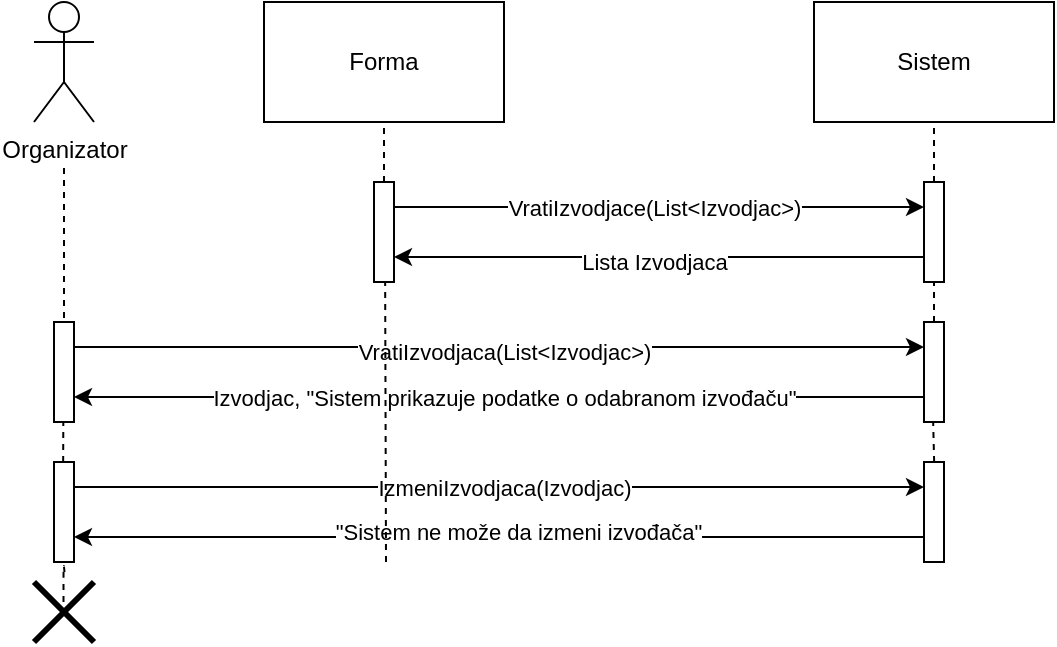 <mxfile version="15.2.5" type="device"><diagram id="R2lEEEUBdFMjLlhIrx00" name="Page-1"><mxGraphModel dx="1038" dy="489" grid="1" gridSize="10" guides="1" tooltips="1" connect="1" arrows="1" fold="1" page="1" pageScale="1" pageWidth="850" pageHeight="1100" math="0" shadow="0" extFonts="Permanent Marker^https://fonts.googleapis.com/css?family=Permanent+Marker"><root><mxCell id="0"/><mxCell id="1" parent="0"/><mxCell id="eNgiWa2B5CA5oDeILZxk-1" value="" style="endArrow=none;dashed=1;html=1;" edge="1" parent="1" source="eNgiWa2B5CA5oDeILZxk-9"><mxGeometry width="50" height="50" relative="1" as="geometry"><mxPoint x="640" y="830" as="sourcePoint"/><mxPoint x="640" y="820" as="targetPoint"/></mxGeometry></mxCell><mxCell id="eNgiWa2B5CA5oDeILZxk-2" value="Organizator" style="shape=umlActor;verticalLabelPosition=bottom;verticalAlign=top;html=1;outlineConnect=0;" vertex="1" parent="1"><mxGeometry x="190" y="680" width="30" height="60" as="geometry"/></mxCell><mxCell id="eNgiWa2B5CA5oDeILZxk-3" value="" style="endArrow=none;dashed=1;html=1;" edge="1" parent="1"><mxGeometry width="50" height="50" relative="1" as="geometry"><mxPoint x="205" y="850" as="sourcePoint"/><mxPoint x="205" y="760" as="targetPoint"/></mxGeometry></mxCell><mxCell id="eNgiWa2B5CA5oDeILZxk-4" style="edgeStyle=orthogonalEdgeStyle;rounded=0;orthogonalLoop=1;jettySize=auto;html=1;exitX=1;exitY=0.25;exitDx=0;exitDy=0;entryX=0;entryY=0.25;entryDx=0;entryDy=0;" edge="1" parent="1" source="eNgiWa2B5CA5oDeILZxk-6" target="eNgiWa2B5CA5oDeILZxk-9"><mxGeometry relative="1" as="geometry"/></mxCell><mxCell id="eNgiWa2B5CA5oDeILZxk-5" value="VratiIzvodjaca(List&amp;lt;Izvodjac&amp;gt;)" style="edgeLabel;html=1;align=center;verticalAlign=middle;resizable=0;points=[];" vertex="1" connectable="0" parent="eNgiWa2B5CA5oDeILZxk-4"><mxGeometry x="-0.125" y="-1" relative="1" as="geometry"><mxPoint x="29" y="1" as="offset"/></mxGeometry></mxCell><mxCell id="eNgiWa2B5CA5oDeILZxk-6" value="" style="rounded=0;whiteSpace=wrap;html=1;" vertex="1" parent="1"><mxGeometry x="200" y="840" width="10" height="50" as="geometry"/></mxCell><mxCell id="eNgiWa2B5CA5oDeILZxk-7" style="edgeStyle=orthogonalEdgeStyle;rounded=0;orthogonalLoop=1;jettySize=auto;html=1;exitX=0;exitY=0.75;exitDx=0;exitDy=0;entryX=1;entryY=0.75;entryDx=0;entryDy=0;" edge="1" parent="1" source="eNgiWa2B5CA5oDeILZxk-9" target="eNgiWa2B5CA5oDeILZxk-6"><mxGeometry relative="1" as="geometry"/></mxCell><mxCell id="eNgiWa2B5CA5oDeILZxk-8" value="Izvodjac, &quot;Sistem prikazuje podatke o odabranom izvođaču&quot;" style="edgeLabel;html=1;align=center;verticalAlign=middle;resizable=0;points=[];" vertex="1" connectable="0" parent="eNgiWa2B5CA5oDeILZxk-7"><mxGeometry x="0.092" relative="1" as="geometry"><mxPoint x="22" as="offset"/></mxGeometry></mxCell><mxCell id="eNgiWa2B5CA5oDeILZxk-9" value="" style="rounded=0;whiteSpace=wrap;html=1;" vertex="1" parent="1"><mxGeometry x="635" y="840" width="10" height="50" as="geometry"/></mxCell><mxCell id="eNgiWa2B5CA5oDeILZxk-10" style="edgeStyle=orthogonalEdgeStyle;rounded=0;orthogonalLoop=1;jettySize=auto;html=1;exitX=1;exitY=0.25;exitDx=0;exitDy=0;entryX=0;entryY=0.25;entryDx=0;entryDy=0;" edge="1" parent="1" source="eNgiWa2B5CA5oDeILZxk-12" target="eNgiWa2B5CA5oDeILZxk-15"><mxGeometry relative="1" as="geometry"/></mxCell><mxCell id="eNgiWa2B5CA5oDeILZxk-11" value="IzmeniIzvodjaca(Izvodjac)" style="edgeLabel;html=1;align=center;verticalAlign=middle;resizable=0;points=[];" vertex="1" connectable="0" parent="eNgiWa2B5CA5oDeILZxk-10"><mxGeometry x="-0.134" y="1" relative="1" as="geometry"><mxPoint x="31" y="1" as="offset"/></mxGeometry></mxCell><mxCell id="eNgiWa2B5CA5oDeILZxk-12" value="" style="rounded=0;whiteSpace=wrap;html=1;" vertex="1" parent="1"><mxGeometry x="200" y="910" width="10" height="50" as="geometry"/></mxCell><mxCell id="eNgiWa2B5CA5oDeILZxk-13" style="edgeStyle=orthogonalEdgeStyle;rounded=0;orthogonalLoop=1;jettySize=auto;html=1;exitX=0;exitY=0.75;exitDx=0;exitDy=0;entryX=1;entryY=0.75;entryDx=0;entryDy=0;" edge="1" parent="1" source="eNgiWa2B5CA5oDeILZxk-15" target="eNgiWa2B5CA5oDeILZxk-12"><mxGeometry relative="1" as="geometry"/></mxCell><mxCell id="eNgiWa2B5CA5oDeILZxk-14" value="&quot;Sistem ne može da izmeni izvođača&quot;" style="edgeLabel;html=1;align=center;verticalAlign=middle;resizable=0;points=[];" vertex="1" connectable="0" parent="eNgiWa2B5CA5oDeILZxk-13"><mxGeometry x="-0.045" y="-3" relative="1" as="geometry"><mxPoint as="offset"/></mxGeometry></mxCell><mxCell id="eNgiWa2B5CA5oDeILZxk-15" value="" style="rounded=0;whiteSpace=wrap;html=1;" vertex="1" parent="1"><mxGeometry x="635" y="910" width="10" height="50" as="geometry"/></mxCell><mxCell id="eNgiWa2B5CA5oDeILZxk-16" value="" style="endArrow=none;dashed=1;html=1;" edge="1" parent="1"><mxGeometry width="50" height="50" relative="1" as="geometry"><mxPoint x="204.58" y="910" as="sourcePoint"/><mxPoint x="204.66" y="890" as="targetPoint"/></mxGeometry></mxCell><mxCell id="eNgiWa2B5CA5oDeILZxk-17" value="" style="endArrow=none;dashed=1;html=1;entryX=0.5;entryY=1;entryDx=0;entryDy=0;" edge="1" parent="1"><mxGeometry width="50" height="50" relative="1" as="geometry"><mxPoint x="640.08" y="910" as="sourcePoint"/><mxPoint x="639.58" y="890" as="targetPoint"/></mxGeometry></mxCell><mxCell id="eNgiWa2B5CA5oDeILZxk-18" value="Sistem" style="rounded=0;whiteSpace=wrap;html=1;" vertex="1" parent="1"><mxGeometry x="580" y="680" width="120" height="60" as="geometry"/></mxCell><mxCell id="eNgiWa2B5CA5oDeILZxk-19" value="" style="endArrow=none;dashed=1;html=1;exitX=0.5;exitY=0;exitDx=0;exitDy=0;" edge="1" parent="1" source="eNgiWa2B5CA5oDeILZxk-20"><mxGeometry width="50" height="50" relative="1" as="geometry"><mxPoint x="365" y="750" as="sourcePoint"/><mxPoint x="365" y="740" as="targetPoint"/></mxGeometry></mxCell><mxCell id="eNgiWa2B5CA5oDeILZxk-20" value="" style="rounded=0;whiteSpace=wrap;html=1;" vertex="1" parent="1"><mxGeometry x="360" y="770" width="10" height="50" as="geometry"/></mxCell><mxCell id="eNgiWa2B5CA5oDeILZxk-21" value="" style="rounded=0;whiteSpace=wrap;html=1;" vertex="1" parent="1"><mxGeometry x="635" y="770" width="10" height="50" as="geometry"/></mxCell><mxCell id="eNgiWa2B5CA5oDeILZxk-22" value="" style="endArrow=none;dashed=1;html=1;exitX=0.5;exitY=0;exitDx=0;exitDy=0;" edge="1" parent="1" source="eNgiWa2B5CA5oDeILZxk-21"><mxGeometry width="50" height="50" relative="1" as="geometry"><mxPoint x="720" y="760" as="sourcePoint"/><mxPoint x="640" y="740" as="targetPoint"/></mxGeometry></mxCell><mxCell id="eNgiWa2B5CA5oDeILZxk-23" value="" style="endArrow=classic;html=1;exitX=1;exitY=0.25;exitDx=0;exitDy=0;entryX=0;entryY=0.25;entryDx=0;entryDy=0;" edge="1" parent="1" source="eNgiWa2B5CA5oDeILZxk-20" target="eNgiWa2B5CA5oDeILZxk-21"><mxGeometry width="50" height="50" relative="1" as="geometry"><mxPoint x="400" y="800" as="sourcePoint"/><mxPoint x="450" y="750" as="targetPoint"/></mxGeometry></mxCell><mxCell id="eNgiWa2B5CA5oDeILZxk-24" value="VratiIzvodjace(List&amp;lt;Izvodjac&amp;gt;)" style="edgeLabel;html=1;align=center;verticalAlign=middle;resizable=0;points=[];" vertex="1" connectable="0" parent="eNgiWa2B5CA5oDeILZxk-23"><mxGeometry x="0.087" relative="1" as="geometry"><mxPoint x="-14" as="offset"/></mxGeometry></mxCell><mxCell id="eNgiWa2B5CA5oDeILZxk-25" value="" style="endArrow=classic;html=1;exitX=0;exitY=0.75;exitDx=0;exitDy=0;entryX=1;entryY=0.75;entryDx=0;entryDy=0;" edge="1" parent="1" source="eNgiWa2B5CA5oDeILZxk-21" target="eNgiWa2B5CA5oDeILZxk-20"><mxGeometry width="50" height="50" relative="1" as="geometry"><mxPoint x="530" y="840" as="sourcePoint"/><mxPoint x="580" y="790" as="targetPoint"/><Array as="points"/></mxGeometry></mxCell><mxCell id="eNgiWa2B5CA5oDeILZxk-26" value="Lista Izvodjaca" style="edgeLabel;html=1;align=center;verticalAlign=middle;resizable=0;points=[];" vertex="1" connectable="0" parent="eNgiWa2B5CA5oDeILZxk-25"><mxGeometry x="0.245" y="3" relative="1" as="geometry"><mxPoint x="30" y="-0.5" as="offset"/></mxGeometry></mxCell><mxCell id="eNgiWa2B5CA5oDeILZxk-27" value="Forma" style="rounded=0;whiteSpace=wrap;html=1;" vertex="1" parent="1"><mxGeometry x="305" y="680" width="120" height="60" as="geometry"/></mxCell><mxCell id="eNgiWa2B5CA5oDeILZxk-28" value="" style="endArrow=none;dashed=1;html=1;" edge="1" parent="1"><mxGeometry width="50" height="50" relative="1" as="geometry"><mxPoint x="366" y="960" as="sourcePoint"/><mxPoint x="365.58" y="820" as="targetPoint"/></mxGeometry></mxCell><mxCell id="eNgiWa2B5CA5oDeILZxk-30" value="" style="shape=umlDestroy;whiteSpace=wrap;html=1;strokeWidth=3;" vertex="1" parent="1"><mxGeometry x="190" y="970" width="30" height="30" as="geometry"/></mxCell><mxCell id="eNgiWa2B5CA5oDeILZxk-31" value="" style="endArrow=none;dashed=1;html=1;" edge="1" parent="1"><mxGeometry width="50" height="50" relative="1" as="geometry"><mxPoint x="205.25" y="965" as="sourcePoint"/><mxPoint x="204.75" y="985" as="targetPoint"/><Array as="points"><mxPoint x="204.75" y="960"/></Array></mxGeometry></mxCell></root></mxGraphModel></diagram></mxfile>